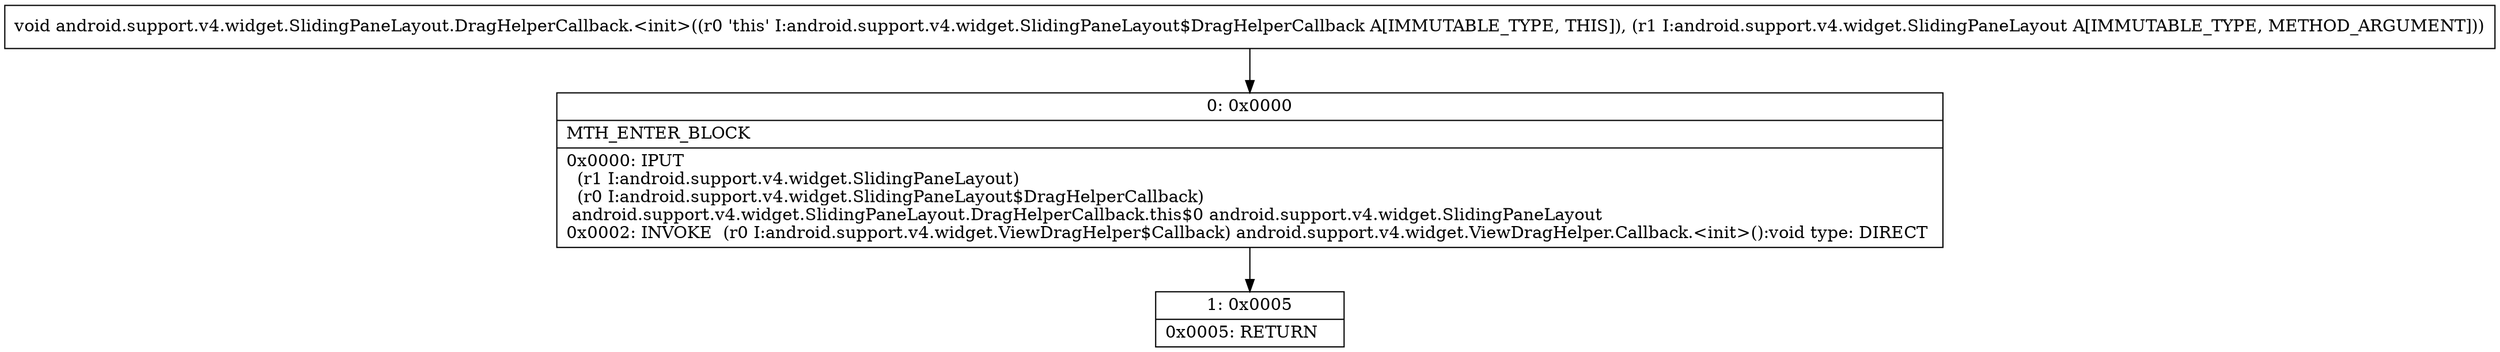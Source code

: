 digraph "CFG forandroid.support.v4.widget.SlidingPaneLayout.DragHelperCallback.\<init\>(Landroid\/support\/v4\/widget\/SlidingPaneLayout;)V" {
Node_0 [shape=record,label="{0\:\ 0x0000|MTH_ENTER_BLOCK\l|0x0000: IPUT  \l  (r1 I:android.support.v4.widget.SlidingPaneLayout)\l  (r0 I:android.support.v4.widget.SlidingPaneLayout$DragHelperCallback)\l android.support.v4.widget.SlidingPaneLayout.DragHelperCallback.this$0 android.support.v4.widget.SlidingPaneLayout \l0x0002: INVOKE  (r0 I:android.support.v4.widget.ViewDragHelper$Callback) android.support.v4.widget.ViewDragHelper.Callback.\<init\>():void type: DIRECT \l}"];
Node_1 [shape=record,label="{1\:\ 0x0005|0x0005: RETURN   \l}"];
MethodNode[shape=record,label="{void android.support.v4.widget.SlidingPaneLayout.DragHelperCallback.\<init\>((r0 'this' I:android.support.v4.widget.SlidingPaneLayout$DragHelperCallback A[IMMUTABLE_TYPE, THIS]), (r1 I:android.support.v4.widget.SlidingPaneLayout A[IMMUTABLE_TYPE, METHOD_ARGUMENT])) }"];
MethodNode -> Node_0;
Node_0 -> Node_1;
}

